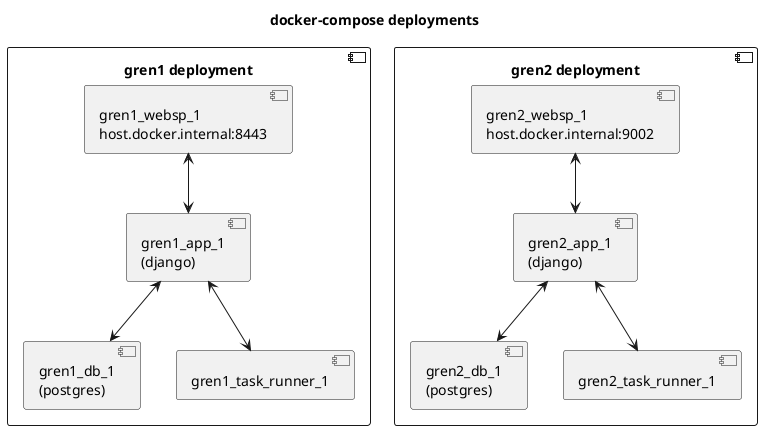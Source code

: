 @startuml

title docker-compose deployments

component "gren1 deployment" {
  [gren1_app_1\n(django)] as app1
  [gren1_websp_1\nhost.docker.internal:8443] as websp1
  [gren1_db_1\n(postgres)] as db1
  [gren1_task_runner_1] as task_runner1

  [websp1] <--> [app1]
  [app1] <--> [db1]
  [app1] <--> [task_runner1]
}

component "gren2 deployment" {
  [gren2_app_1\n(django)] as app2
  [gren2_websp_1\nhost.docker.internal:9002] as websp2
  [gren2_db_1\n(postgres)] as db2
  [gren2_task_runner_1] as task_runner2

  [websp2] <--> [app2]
  [app2] <--> [db2]
  [app2] <--> [task_runner2]
}

@enduml
